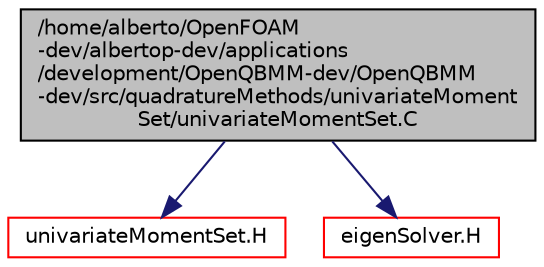 digraph "/home/alberto/OpenFOAM-dev/albertop-dev/applications/development/OpenQBMM-dev/OpenQBMM-dev/src/quadratureMethods/univariateMomentSet/univariateMomentSet.C"
{
  bgcolor="transparent";
  edge [fontname="Helvetica",fontsize="10",labelfontname="Helvetica",labelfontsize="10"];
  node [fontname="Helvetica",fontsize="10",shape=record];
  Node1 [label="/home/alberto/OpenFOAM\l-dev/albertop-dev/applications\l/development/OpenQBMM-dev/OpenQBMM\l-dev/src/quadratureMethods/univariateMoment\lSet/univariateMomentSet.C",height=0.2,width=0.4,color="black", fillcolor="grey75", style="filled" fontcolor="black"];
  Node1 -> Node2 [color="midnightblue",fontsize="10",style="solid",fontname="Helvetica"];
  Node2 [label="univariateMomentSet.H",height=0.2,width=0.4,color="red",URL="$d5/deb/a00132.html"];
  Node1 -> Node3 [color="midnightblue",fontsize="10",style="solid",fontname="Helvetica"];
  Node3 [label="eigenSolver.H",height=0.2,width=0.4,color="red",URL="$d4/dca/a00048.html"];
}
